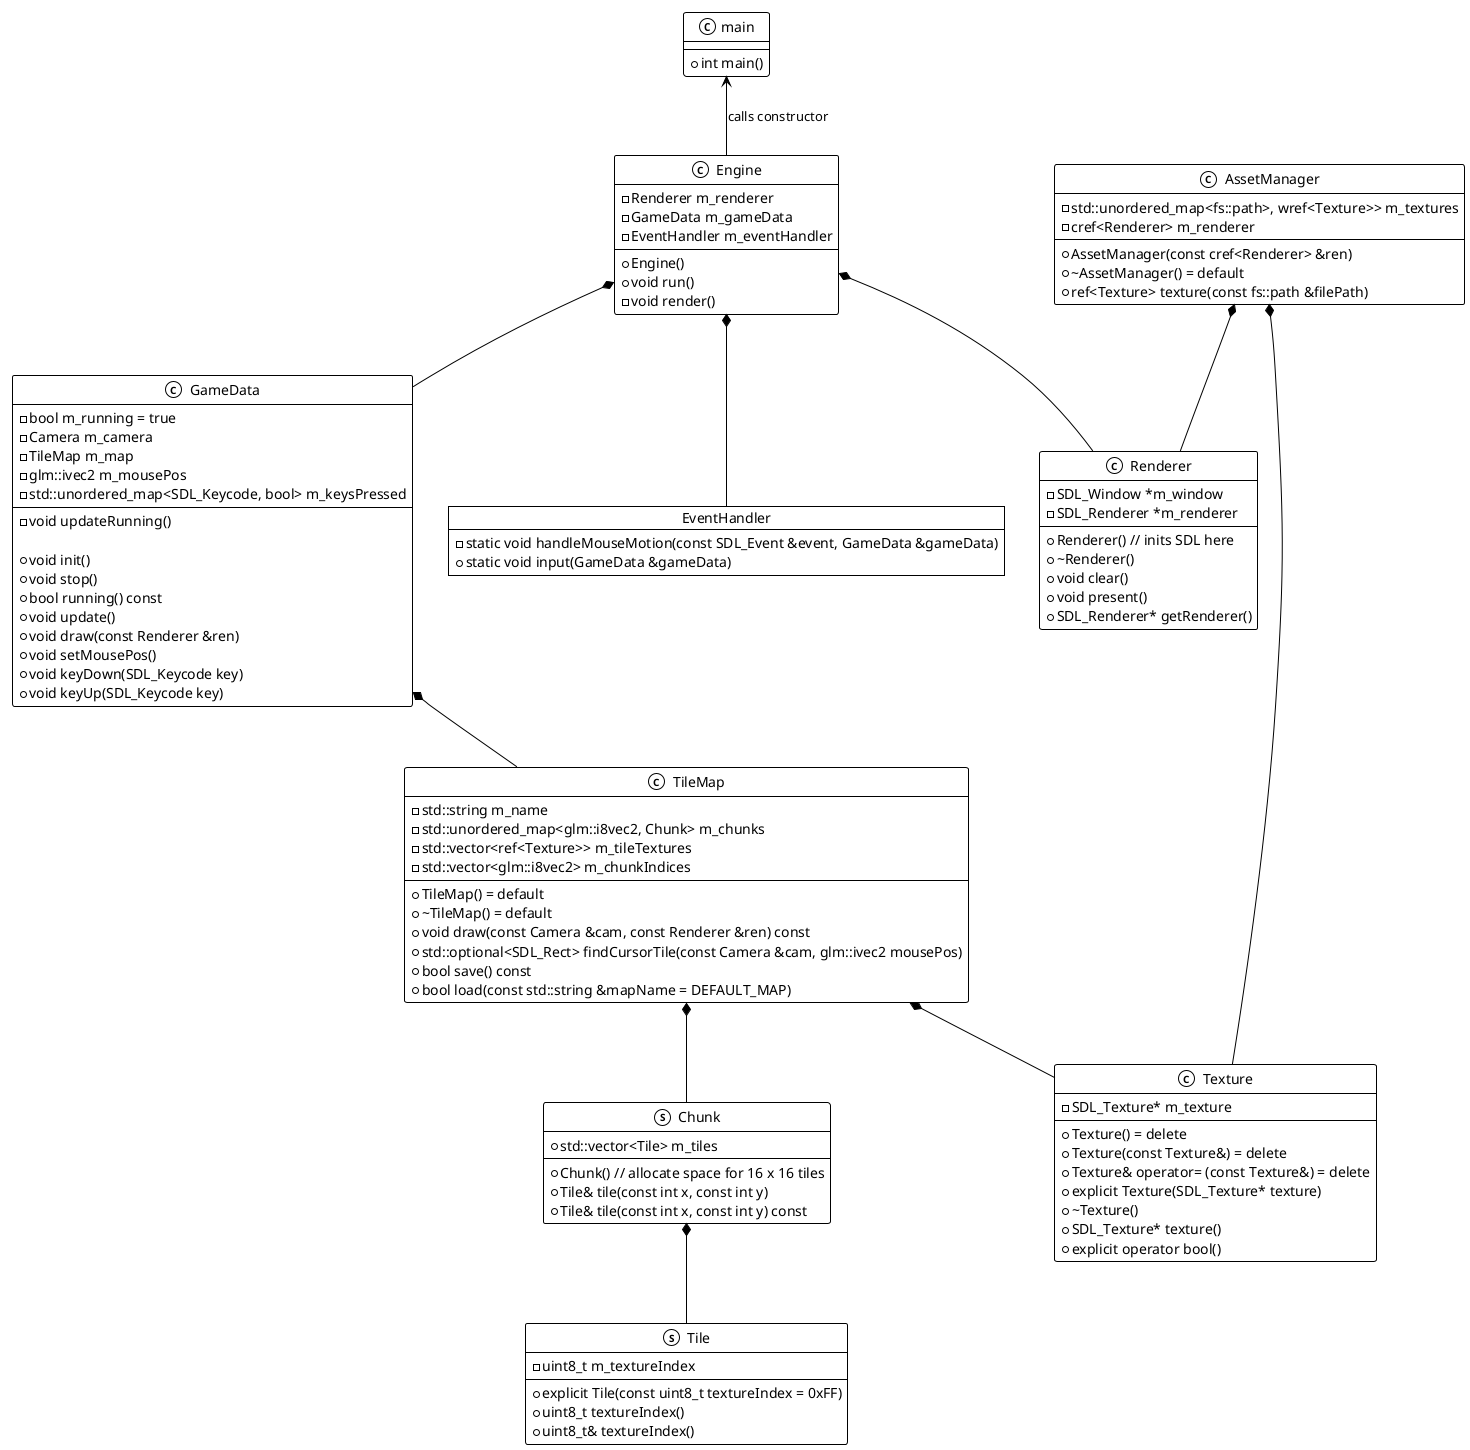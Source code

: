 @startuml
'https://plantuml.com/class-diagram

!theme mono

class main {
    + int main()
}

class Engine {
    - Renderer m_renderer
    - GameData m_gameData
    - EventHandler m_eventHandler

    + Engine()
    + void run()
    - void render()
}

object EventHandler {
    - static void handleMouseMotion(const SDL_Event &event, GameData &gameData)
    + static void input(GameData &gameData)
}

class Renderer {
    - SDL_Window *m_window
    - SDL_Renderer *m_renderer

    + Renderer() // inits SDL here
    + ~Renderer()
    + void clear()
    + void present()
    + SDL_Renderer* getRenderer()
}

class GameData {
    - bool m_running = true
    - Camera m_camera
    - TileMap m_map
    - glm::ivec2 m_mousePos
    - std::unordered_map<SDL_Keycode, bool> m_keysPressed

    - void updateRunning()

    + void init()
    + void stop()
    + bool running() const
    + void update()
    + void draw(const Renderer &ren)
    + void setMousePos()
    + void keyDown(SDL_Keycode key)
    + void keyUp(SDL_Keycode key)
}

class TileMap {
    - std::string m_name
    - std::unordered_map<glm::i8vec2, Chunk> m_chunks
    - std::vector<ref<Texture>> m_tileTextures
    - std::vector<glm::i8vec2> m_chunkIndices

    + TileMap() = default
    + ~TileMap() = default
    + void draw(const Camera &cam, const Renderer &ren) const
    + std::optional<SDL_Rect> findCursorTile(const Camera &cam, glm::ivec2 mousePos)
    + bool save() const
    + bool load(const std::string &mapName = DEFAULT_MAP)
}

struct Chunk {
    + std::vector<Tile> m_tiles

    + Chunk() // allocate space for 16 x 16 tiles
    + Tile& tile(const int x, const int y)
    + Tile& tile(const int x, const int y) const
}

struct Tile {
    - uint8_t m_textureIndex

    + explicit Tile(const uint8_t textureIndex = 0xFF)
    + uint8_t textureIndex()
    + uint8_t& textureIndex()
}

class Texture {
    - SDL_Texture* m_texture

    + Texture() = delete
    + Texture(const Texture&) = delete
    + Texture& operator= (const Texture&) = delete
    + explicit Texture(SDL_Texture* texture)
    + ~Texture()
    + SDL_Texture* texture()
    + explicit operator bool()
}

class AssetManager {
    - std::unordered_map<fs::path>, wref<Texture>> m_textures
    - cref<Renderer> m_renderer

    + AssetManager(const cref<Renderer> &ren)
    + ~AssetManager() = default
    + ref<Texture> texture(const fs::path &filePath)
}

AssetManager *-- Renderer
AssetManager *-- Texture

main <-- Engine : calls constructor

Engine *-- Renderer
Engine *-- GameData
Engine *-- EventHandler

GameData *-- TileMap

TileMap *-- Chunk
TileMap *-- Texture
Chunk *-- Tile

@enduml